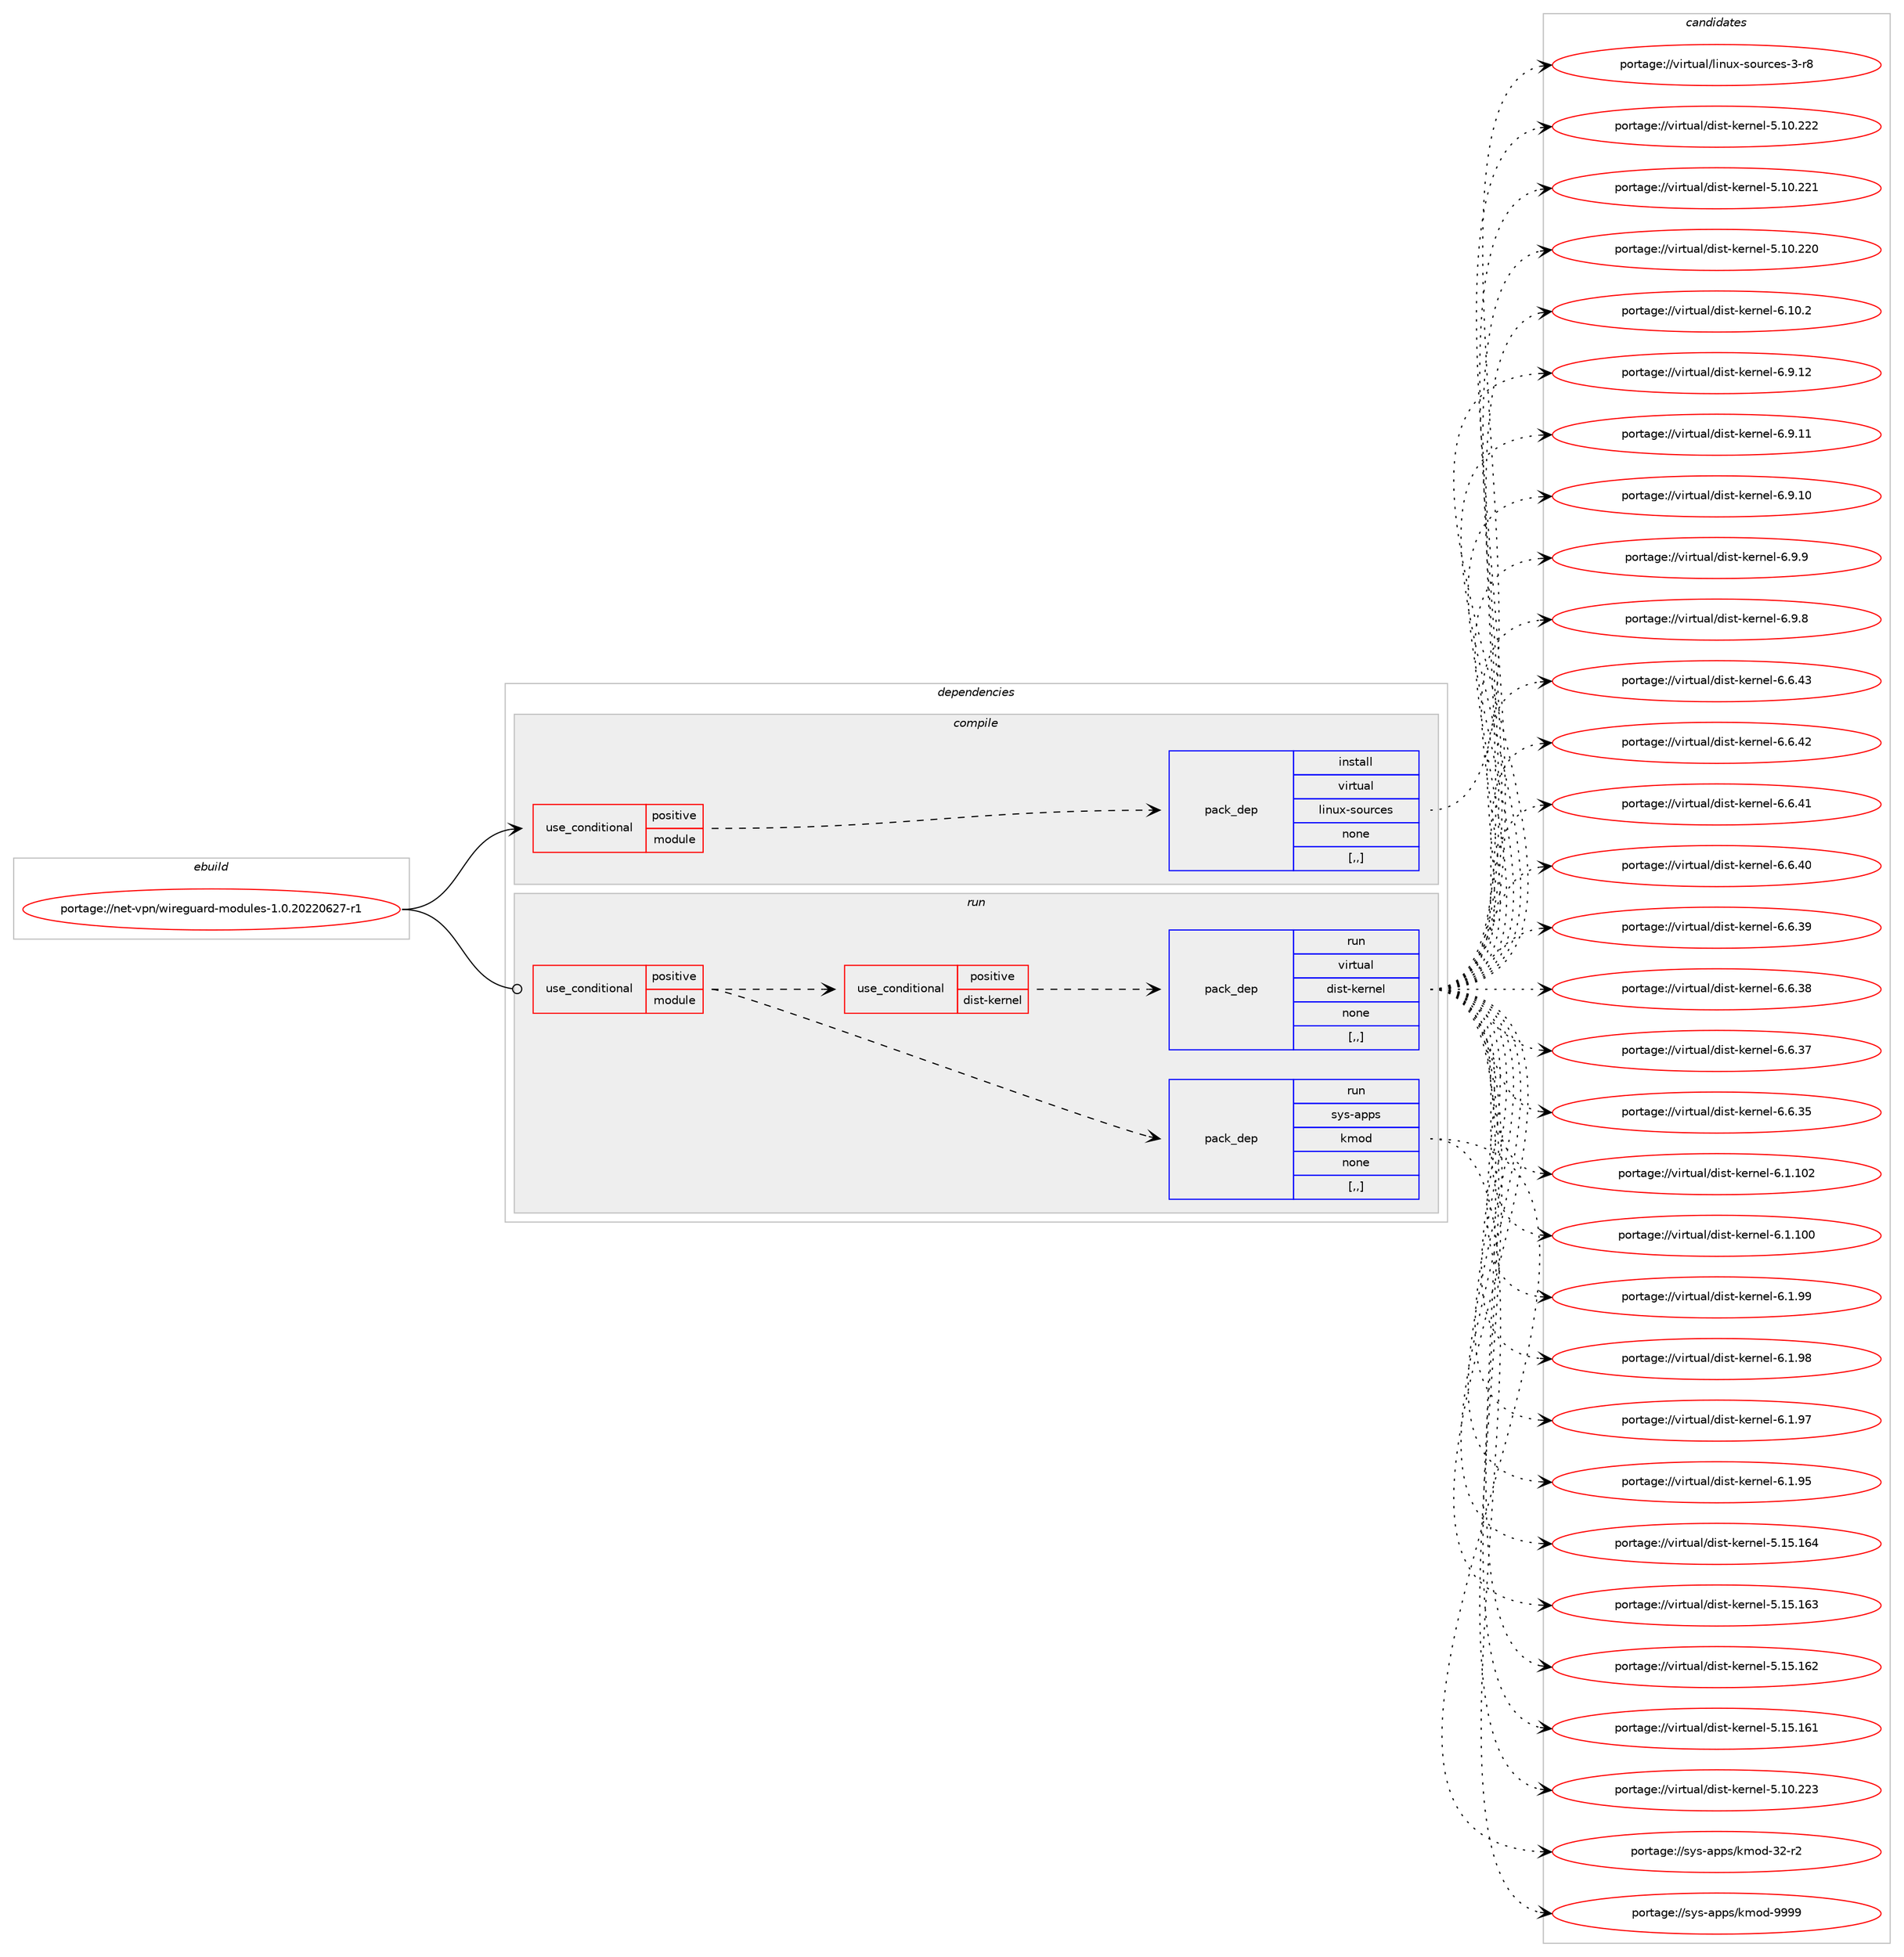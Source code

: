 digraph prolog {

# *************
# Graph options
# *************

newrank=true;
concentrate=true;
compound=true;
graph [rankdir=LR,fontname=Helvetica,fontsize=10,ranksep=1.5];#, ranksep=2.5, nodesep=0.2];
edge  [arrowhead=vee];
node  [fontname=Helvetica,fontsize=10];

# **********
# The ebuild
# **********

subgraph cluster_leftcol {
color=gray;
label=<<i>ebuild</i>>;
id [label="portage://net-vpn/wireguard-modules-1.0.20220627-r1", color=red, width=4, href="../net-vpn/wireguard-modules-1.0.20220627-r1.svg"];
}

# ****************
# The dependencies
# ****************

subgraph cluster_midcol {
color=gray;
label=<<i>dependencies</i>>;
subgraph cluster_compile {
fillcolor="#eeeeee";
style=filled;
label=<<i>compile</i>>;
subgraph cond102474 {
dependency387345 [label=<<TABLE BORDER="0" CELLBORDER="1" CELLSPACING="0" CELLPADDING="4"><TR><TD ROWSPAN="3" CELLPADDING="10">use_conditional</TD></TR><TR><TD>positive</TD></TR><TR><TD>module</TD></TR></TABLE>>, shape=none, color=red];
subgraph pack282094 {
dependency387346 [label=<<TABLE BORDER="0" CELLBORDER="1" CELLSPACING="0" CELLPADDING="4" WIDTH="220"><TR><TD ROWSPAN="6" CELLPADDING="30">pack_dep</TD></TR><TR><TD WIDTH="110">install</TD></TR><TR><TD>virtual</TD></TR><TR><TD>linux-sources</TD></TR><TR><TD>none</TD></TR><TR><TD>[,,]</TD></TR></TABLE>>, shape=none, color=blue];
}
dependency387345:e -> dependency387346:w [weight=20,style="dashed",arrowhead="vee"];
}
id:e -> dependency387345:w [weight=20,style="solid",arrowhead="vee"];
}
subgraph cluster_compileandrun {
fillcolor="#eeeeee";
style=filled;
label=<<i>compile and run</i>>;
}
subgraph cluster_run {
fillcolor="#eeeeee";
style=filled;
label=<<i>run</i>>;
subgraph cond102475 {
dependency387347 [label=<<TABLE BORDER="0" CELLBORDER="1" CELLSPACING="0" CELLPADDING="4"><TR><TD ROWSPAN="3" CELLPADDING="10">use_conditional</TD></TR><TR><TD>positive</TD></TR><TR><TD>module</TD></TR></TABLE>>, shape=none, color=red];
subgraph pack282095 {
dependency387348 [label=<<TABLE BORDER="0" CELLBORDER="1" CELLSPACING="0" CELLPADDING="4" WIDTH="220"><TR><TD ROWSPAN="6" CELLPADDING="30">pack_dep</TD></TR><TR><TD WIDTH="110">run</TD></TR><TR><TD>sys-apps</TD></TR><TR><TD>kmod</TD></TR><TR><TD>none</TD></TR><TR><TD>[,,]</TD></TR></TABLE>>, shape=none, color=blue];
}
dependency387347:e -> dependency387348:w [weight=20,style="dashed",arrowhead="vee"];
subgraph cond102476 {
dependency387349 [label=<<TABLE BORDER="0" CELLBORDER="1" CELLSPACING="0" CELLPADDING="4"><TR><TD ROWSPAN="3" CELLPADDING="10">use_conditional</TD></TR><TR><TD>positive</TD></TR><TR><TD>dist-kernel</TD></TR></TABLE>>, shape=none, color=red];
subgraph pack282096 {
dependency387350 [label=<<TABLE BORDER="0" CELLBORDER="1" CELLSPACING="0" CELLPADDING="4" WIDTH="220"><TR><TD ROWSPAN="6" CELLPADDING="30">pack_dep</TD></TR><TR><TD WIDTH="110">run</TD></TR><TR><TD>virtual</TD></TR><TR><TD>dist-kernel</TD></TR><TR><TD>none</TD></TR><TR><TD>[,,]</TD></TR></TABLE>>, shape=none, color=blue];
}
dependency387349:e -> dependency387350:w [weight=20,style="dashed",arrowhead="vee"];
}
dependency387347:e -> dependency387349:w [weight=20,style="dashed",arrowhead="vee"];
}
id:e -> dependency387347:w [weight=20,style="solid",arrowhead="odot"];
}
}

# **************
# The candidates
# **************

subgraph cluster_choices {
rank=same;
color=gray;
label=<<i>candidates</i>>;

subgraph choice282094 {
color=black;
nodesep=1;
choice1181051141161179710847108105110117120451151111171149910111545514511456 [label="portage://virtual/linux-sources-3-r8", color=red, width=4,href="../virtual/linux-sources-3-r8.svg"];
dependency387346:e -> choice1181051141161179710847108105110117120451151111171149910111545514511456:w [style=dotted,weight="100"];
}
subgraph choice282095 {
color=black;
nodesep=1;
choice1151211154597112112115471071091111004557575757 [label="portage://sys-apps/kmod-9999", color=red, width=4,href="../sys-apps/kmod-9999.svg"];
choice1151211154597112112115471071091111004551504511450 [label="portage://sys-apps/kmod-32-r2", color=red, width=4,href="../sys-apps/kmod-32-r2.svg"];
dependency387348:e -> choice1151211154597112112115471071091111004557575757:w [style=dotted,weight="100"];
dependency387348:e -> choice1151211154597112112115471071091111004551504511450:w [style=dotted,weight="100"];
}
subgraph choice282096 {
color=black;
nodesep=1;
choice11810511411611797108471001051151164510710111411010110845544649484650 [label="portage://virtual/dist-kernel-6.10.2", color=red, width=4,href="../virtual/dist-kernel-6.10.2.svg"];
choice11810511411611797108471001051151164510710111411010110845544657464950 [label="portage://virtual/dist-kernel-6.9.12", color=red, width=4,href="../virtual/dist-kernel-6.9.12.svg"];
choice11810511411611797108471001051151164510710111411010110845544657464949 [label="portage://virtual/dist-kernel-6.9.11", color=red, width=4,href="../virtual/dist-kernel-6.9.11.svg"];
choice11810511411611797108471001051151164510710111411010110845544657464948 [label="portage://virtual/dist-kernel-6.9.10", color=red, width=4,href="../virtual/dist-kernel-6.9.10.svg"];
choice118105114116117971084710010511511645107101114110101108455446574657 [label="portage://virtual/dist-kernel-6.9.9", color=red, width=4,href="../virtual/dist-kernel-6.9.9.svg"];
choice118105114116117971084710010511511645107101114110101108455446574656 [label="portage://virtual/dist-kernel-6.9.8", color=red, width=4,href="../virtual/dist-kernel-6.9.8.svg"];
choice11810511411611797108471001051151164510710111411010110845544654465251 [label="portage://virtual/dist-kernel-6.6.43", color=red, width=4,href="../virtual/dist-kernel-6.6.43.svg"];
choice11810511411611797108471001051151164510710111411010110845544654465250 [label="portage://virtual/dist-kernel-6.6.42", color=red, width=4,href="../virtual/dist-kernel-6.6.42.svg"];
choice11810511411611797108471001051151164510710111411010110845544654465249 [label="portage://virtual/dist-kernel-6.6.41", color=red, width=4,href="../virtual/dist-kernel-6.6.41.svg"];
choice11810511411611797108471001051151164510710111411010110845544654465248 [label="portage://virtual/dist-kernel-6.6.40", color=red, width=4,href="../virtual/dist-kernel-6.6.40.svg"];
choice11810511411611797108471001051151164510710111411010110845544654465157 [label="portage://virtual/dist-kernel-6.6.39", color=red, width=4,href="../virtual/dist-kernel-6.6.39.svg"];
choice11810511411611797108471001051151164510710111411010110845544654465156 [label="portage://virtual/dist-kernel-6.6.38", color=red, width=4,href="../virtual/dist-kernel-6.6.38.svg"];
choice11810511411611797108471001051151164510710111411010110845544654465155 [label="portage://virtual/dist-kernel-6.6.37", color=red, width=4,href="../virtual/dist-kernel-6.6.37.svg"];
choice11810511411611797108471001051151164510710111411010110845544654465153 [label="portage://virtual/dist-kernel-6.6.35", color=red, width=4,href="../virtual/dist-kernel-6.6.35.svg"];
choice1181051141161179710847100105115116451071011141101011084554464946494850 [label="portage://virtual/dist-kernel-6.1.102", color=red, width=4,href="../virtual/dist-kernel-6.1.102.svg"];
choice1181051141161179710847100105115116451071011141101011084554464946494848 [label="portage://virtual/dist-kernel-6.1.100", color=red, width=4,href="../virtual/dist-kernel-6.1.100.svg"];
choice11810511411611797108471001051151164510710111411010110845544649465757 [label="portage://virtual/dist-kernel-6.1.99", color=red, width=4,href="../virtual/dist-kernel-6.1.99.svg"];
choice11810511411611797108471001051151164510710111411010110845544649465756 [label="portage://virtual/dist-kernel-6.1.98", color=red, width=4,href="../virtual/dist-kernel-6.1.98.svg"];
choice11810511411611797108471001051151164510710111411010110845544649465755 [label="portage://virtual/dist-kernel-6.1.97", color=red, width=4,href="../virtual/dist-kernel-6.1.97.svg"];
choice11810511411611797108471001051151164510710111411010110845544649465753 [label="portage://virtual/dist-kernel-6.1.95", color=red, width=4,href="../virtual/dist-kernel-6.1.95.svg"];
choice118105114116117971084710010511511645107101114110101108455346495346495452 [label="portage://virtual/dist-kernel-5.15.164", color=red, width=4,href="../virtual/dist-kernel-5.15.164.svg"];
choice118105114116117971084710010511511645107101114110101108455346495346495451 [label="portage://virtual/dist-kernel-5.15.163", color=red, width=4,href="../virtual/dist-kernel-5.15.163.svg"];
choice118105114116117971084710010511511645107101114110101108455346495346495450 [label="portage://virtual/dist-kernel-5.15.162", color=red, width=4,href="../virtual/dist-kernel-5.15.162.svg"];
choice118105114116117971084710010511511645107101114110101108455346495346495449 [label="portage://virtual/dist-kernel-5.15.161", color=red, width=4,href="../virtual/dist-kernel-5.15.161.svg"];
choice118105114116117971084710010511511645107101114110101108455346494846505051 [label="portage://virtual/dist-kernel-5.10.223", color=red, width=4,href="../virtual/dist-kernel-5.10.223.svg"];
choice118105114116117971084710010511511645107101114110101108455346494846505050 [label="portage://virtual/dist-kernel-5.10.222", color=red, width=4,href="../virtual/dist-kernel-5.10.222.svg"];
choice118105114116117971084710010511511645107101114110101108455346494846505049 [label="portage://virtual/dist-kernel-5.10.221", color=red, width=4,href="../virtual/dist-kernel-5.10.221.svg"];
choice118105114116117971084710010511511645107101114110101108455346494846505048 [label="portage://virtual/dist-kernel-5.10.220", color=red, width=4,href="../virtual/dist-kernel-5.10.220.svg"];
dependency387350:e -> choice11810511411611797108471001051151164510710111411010110845544649484650:w [style=dotted,weight="100"];
dependency387350:e -> choice11810511411611797108471001051151164510710111411010110845544657464950:w [style=dotted,weight="100"];
dependency387350:e -> choice11810511411611797108471001051151164510710111411010110845544657464949:w [style=dotted,weight="100"];
dependency387350:e -> choice11810511411611797108471001051151164510710111411010110845544657464948:w [style=dotted,weight="100"];
dependency387350:e -> choice118105114116117971084710010511511645107101114110101108455446574657:w [style=dotted,weight="100"];
dependency387350:e -> choice118105114116117971084710010511511645107101114110101108455446574656:w [style=dotted,weight="100"];
dependency387350:e -> choice11810511411611797108471001051151164510710111411010110845544654465251:w [style=dotted,weight="100"];
dependency387350:e -> choice11810511411611797108471001051151164510710111411010110845544654465250:w [style=dotted,weight="100"];
dependency387350:e -> choice11810511411611797108471001051151164510710111411010110845544654465249:w [style=dotted,weight="100"];
dependency387350:e -> choice11810511411611797108471001051151164510710111411010110845544654465248:w [style=dotted,weight="100"];
dependency387350:e -> choice11810511411611797108471001051151164510710111411010110845544654465157:w [style=dotted,weight="100"];
dependency387350:e -> choice11810511411611797108471001051151164510710111411010110845544654465156:w [style=dotted,weight="100"];
dependency387350:e -> choice11810511411611797108471001051151164510710111411010110845544654465155:w [style=dotted,weight="100"];
dependency387350:e -> choice11810511411611797108471001051151164510710111411010110845544654465153:w [style=dotted,weight="100"];
dependency387350:e -> choice1181051141161179710847100105115116451071011141101011084554464946494850:w [style=dotted,weight="100"];
dependency387350:e -> choice1181051141161179710847100105115116451071011141101011084554464946494848:w [style=dotted,weight="100"];
dependency387350:e -> choice11810511411611797108471001051151164510710111411010110845544649465757:w [style=dotted,weight="100"];
dependency387350:e -> choice11810511411611797108471001051151164510710111411010110845544649465756:w [style=dotted,weight="100"];
dependency387350:e -> choice11810511411611797108471001051151164510710111411010110845544649465755:w [style=dotted,weight="100"];
dependency387350:e -> choice11810511411611797108471001051151164510710111411010110845544649465753:w [style=dotted,weight="100"];
dependency387350:e -> choice118105114116117971084710010511511645107101114110101108455346495346495452:w [style=dotted,weight="100"];
dependency387350:e -> choice118105114116117971084710010511511645107101114110101108455346495346495451:w [style=dotted,weight="100"];
dependency387350:e -> choice118105114116117971084710010511511645107101114110101108455346495346495450:w [style=dotted,weight="100"];
dependency387350:e -> choice118105114116117971084710010511511645107101114110101108455346495346495449:w [style=dotted,weight="100"];
dependency387350:e -> choice118105114116117971084710010511511645107101114110101108455346494846505051:w [style=dotted,weight="100"];
dependency387350:e -> choice118105114116117971084710010511511645107101114110101108455346494846505050:w [style=dotted,weight="100"];
dependency387350:e -> choice118105114116117971084710010511511645107101114110101108455346494846505049:w [style=dotted,weight="100"];
dependency387350:e -> choice118105114116117971084710010511511645107101114110101108455346494846505048:w [style=dotted,weight="100"];
}
}

}
